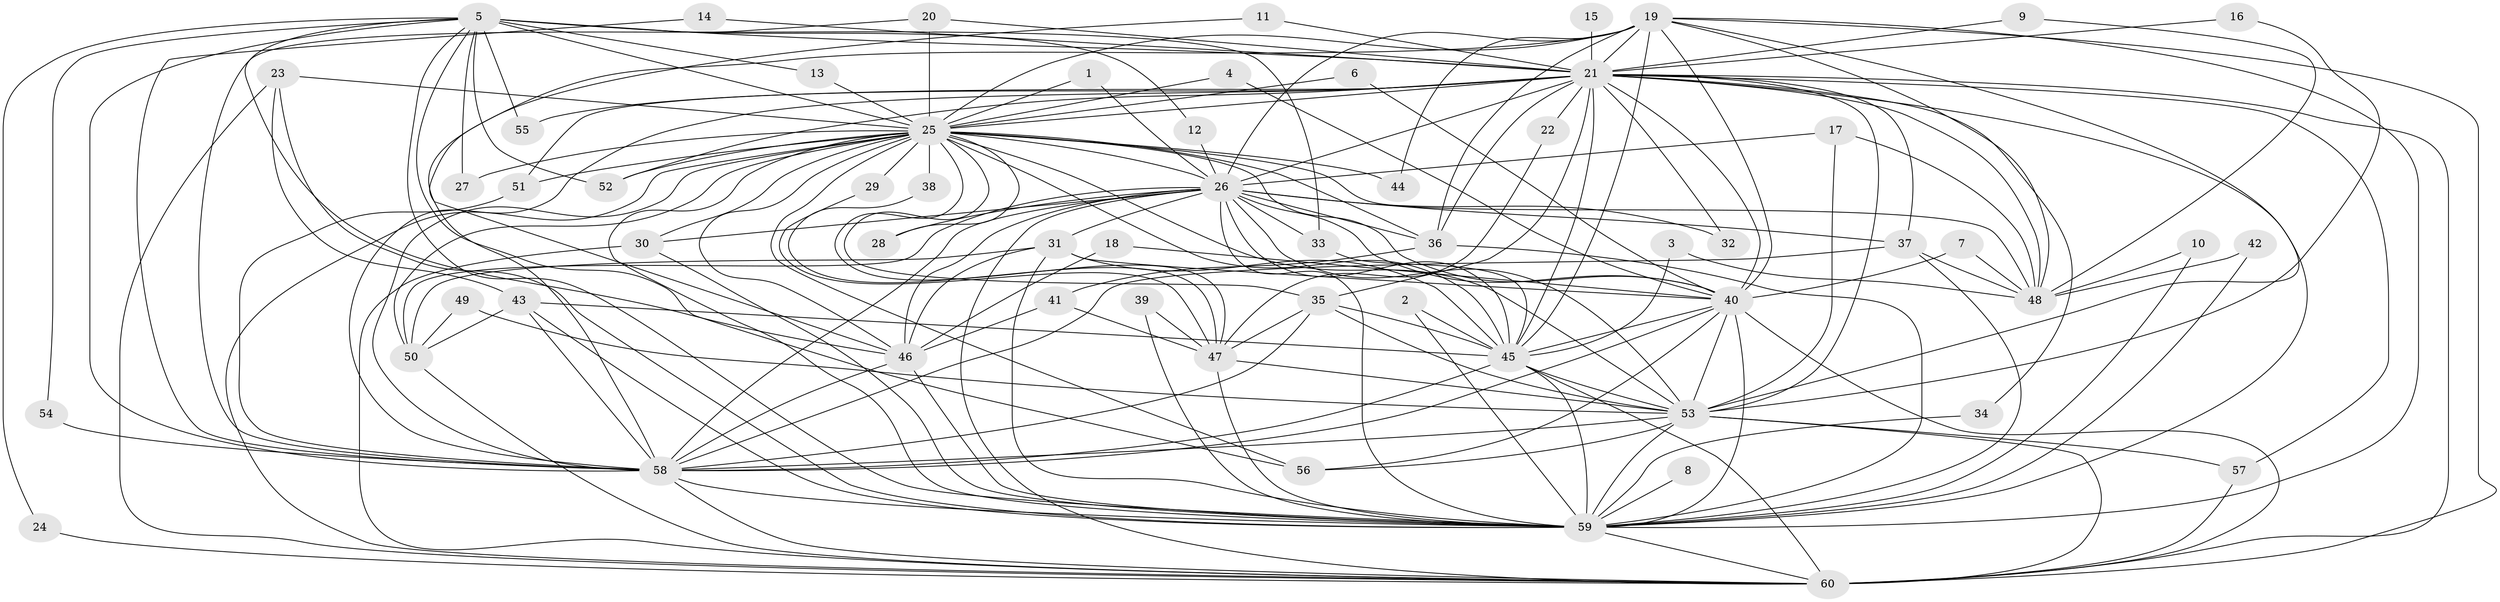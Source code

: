 // original degree distribution, {19: 0.016666666666666666, 18: 0.016666666666666666, 14: 0.008333333333333333, 13: 0.008333333333333333, 32: 0.008333333333333333, 16: 0.008333333333333333, 31: 0.008333333333333333, 35: 0.008333333333333333, 11: 0.016666666666666666, 3: 0.15, 4: 0.041666666666666664, 6: 0.041666666666666664, 5: 0.041666666666666664, 2: 0.6083333333333333, 9: 0.016666666666666666}
// Generated by graph-tools (version 1.1) at 2025/49/03/09/25 03:49:38]
// undirected, 60 vertices, 180 edges
graph export_dot {
graph [start="1"]
  node [color=gray90,style=filled];
  1;
  2;
  3;
  4;
  5;
  6;
  7;
  8;
  9;
  10;
  11;
  12;
  13;
  14;
  15;
  16;
  17;
  18;
  19;
  20;
  21;
  22;
  23;
  24;
  25;
  26;
  27;
  28;
  29;
  30;
  31;
  32;
  33;
  34;
  35;
  36;
  37;
  38;
  39;
  40;
  41;
  42;
  43;
  44;
  45;
  46;
  47;
  48;
  49;
  50;
  51;
  52;
  53;
  54;
  55;
  56;
  57;
  58;
  59;
  60;
  1 -- 25 [weight=1.0];
  1 -- 26 [weight=1.0];
  2 -- 45 [weight=1.0];
  2 -- 59 [weight=1.0];
  3 -- 45 [weight=1.0];
  3 -- 48 [weight=1.0];
  4 -- 25 [weight=1.0];
  4 -- 40 [weight=1.0];
  5 -- 12 [weight=1.0];
  5 -- 13 [weight=1.0];
  5 -- 21 [weight=2.0];
  5 -- 24 [weight=1.0];
  5 -- 25 [weight=1.0];
  5 -- 27 [weight=1.0];
  5 -- 33 [weight=1.0];
  5 -- 46 [weight=1.0];
  5 -- 52 [weight=1.0];
  5 -- 54 [weight=1.0];
  5 -- 55 [weight=1.0];
  5 -- 56 [weight=1.0];
  5 -- 58 [weight=1.0];
  5 -- 59 [weight=1.0];
  6 -- 25 [weight=1.0];
  6 -- 40 [weight=1.0];
  7 -- 40 [weight=1.0];
  7 -- 48 [weight=1.0];
  8 -- 59 [weight=1.0];
  9 -- 21 [weight=1.0];
  9 -- 48 [weight=1.0];
  10 -- 48 [weight=1.0];
  10 -- 59 [weight=1.0];
  11 -- 21 [weight=1.0];
  11 -- 46 [weight=1.0];
  12 -- 26 [weight=1.0];
  13 -- 25 [weight=1.0];
  14 -- 21 [weight=1.0];
  14 -- 58 [weight=1.0];
  15 -- 21 [weight=1.0];
  16 -- 21 [weight=1.0];
  16 -- 53 [weight=1.0];
  17 -- 26 [weight=1.0];
  17 -- 48 [weight=1.0];
  17 -- 53 [weight=1.0];
  18 -- 40 [weight=1.0];
  18 -- 46 [weight=1.0];
  19 -- 21 [weight=1.0];
  19 -- 25 [weight=1.0];
  19 -- 26 [weight=1.0];
  19 -- 36 [weight=1.0];
  19 -- 40 [weight=1.0];
  19 -- 44 [weight=1.0];
  19 -- 45 [weight=1.0];
  19 -- 48 [weight=1.0];
  19 -- 53 [weight=1.0];
  19 -- 58 [weight=1.0];
  19 -- 59 [weight=1.0];
  19 -- 60 [weight=2.0];
  20 -- 21 [weight=1.0];
  20 -- 25 [weight=1.0];
  20 -- 58 [weight=1.0];
  21 -- 22 [weight=1.0];
  21 -- 25 [weight=1.0];
  21 -- 26 [weight=1.0];
  21 -- 32 [weight=1.0];
  21 -- 34 [weight=1.0];
  21 -- 35 [weight=1.0];
  21 -- 36 [weight=1.0];
  21 -- 37 [weight=1.0];
  21 -- 40 [weight=1.0];
  21 -- 45 [weight=1.0];
  21 -- 48 [weight=1.0];
  21 -- 51 [weight=1.0];
  21 -- 52 [weight=1.0];
  21 -- 53 [weight=1.0];
  21 -- 55 [weight=1.0];
  21 -- 57 [weight=1.0];
  21 -- 58 [weight=2.0];
  21 -- 59 [weight=2.0];
  21 -- 60 [weight=1.0];
  22 -- 47 [weight=1.0];
  23 -- 25 [weight=1.0];
  23 -- 43 [weight=1.0];
  23 -- 59 [weight=1.0];
  23 -- 60 [weight=1.0];
  24 -- 60 [weight=1.0];
  25 -- 26 [weight=1.0];
  25 -- 27 [weight=1.0];
  25 -- 28 [weight=1.0];
  25 -- 29 [weight=1.0];
  25 -- 30 [weight=2.0];
  25 -- 35 [weight=1.0];
  25 -- 36 [weight=1.0];
  25 -- 38 [weight=1.0];
  25 -- 40 [weight=1.0];
  25 -- 44 [weight=1.0];
  25 -- 45 [weight=1.0];
  25 -- 46 [weight=1.0];
  25 -- 47 [weight=1.0];
  25 -- 48 [weight=1.0];
  25 -- 50 [weight=1.0];
  25 -- 51 [weight=1.0];
  25 -- 52 [weight=1.0];
  25 -- 53 [weight=1.0];
  25 -- 56 [weight=1.0];
  25 -- 58 [weight=1.0];
  25 -- 59 [weight=1.0];
  25 -- 60 [weight=1.0];
  26 -- 28 [weight=1.0];
  26 -- 30 [weight=1.0];
  26 -- 31 [weight=1.0];
  26 -- 32 [weight=1.0];
  26 -- 33 [weight=1.0];
  26 -- 36 [weight=1.0];
  26 -- 37 [weight=1.0];
  26 -- 40 [weight=1.0];
  26 -- 45 [weight=1.0];
  26 -- 46 [weight=1.0];
  26 -- 50 [weight=1.0];
  26 -- 53 [weight=1.0];
  26 -- 58 [weight=1.0];
  26 -- 59 [weight=2.0];
  26 -- 60 [weight=1.0];
  29 -- 47 [weight=1.0];
  30 -- 59 [weight=1.0];
  30 -- 60 [weight=1.0];
  31 -- 40 [weight=1.0];
  31 -- 45 [weight=1.0];
  31 -- 46 [weight=1.0];
  31 -- 50 [weight=1.0];
  31 -- 59 [weight=1.0];
  33 -- 45 [weight=1.0];
  34 -- 59 [weight=1.0];
  35 -- 45 [weight=1.0];
  35 -- 47 [weight=1.0];
  35 -- 53 [weight=1.0];
  35 -- 58 [weight=1.0];
  36 -- 41 [weight=1.0];
  36 -- 59 [weight=1.0];
  37 -- 48 [weight=2.0];
  37 -- 58 [weight=1.0];
  37 -- 59 [weight=2.0];
  38 -- 47 [weight=1.0];
  39 -- 47 [weight=1.0];
  39 -- 59 [weight=1.0];
  40 -- 45 [weight=1.0];
  40 -- 53 [weight=1.0];
  40 -- 56 [weight=1.0];
  40 -- 58 [weight=2.0];
  40 -- 59 [weight=2.0];
  40 -- 60 [weight=2.0];
  41 -- 46 [weight=1.0];
  41 -- 47 [weight=1.0];
  42 -- 48 [weight=1.0];
  42 -- 59 [weight=1.0];
  43 -- 45 [weight=2.0];
  43 -- 50 [weight=1.0];
  43 -- 58 [weight=1.0];
  43 -- 59 [weight=2.0];
  45 -- 53 [weight=1.0];
  45 -- 58 [weight=1.0];
  45 -- 59 [weight=1.0];
  45 -- 60 [weight=1.0];
  46 -- 58 [weight=1.0];
  46 -- 59 [weight=1.0];
  47 -- 53 [weight=1.0];
  47 -- 59 [weight=2.0];
  49 -- 50 [weight=1.0];
  49 -- 53 [weight=1.0];
  50 -- 60 [weight=1.0];
  51 -- 58 [weight=1.0];
  53 -- 56 [weight=1.0];
  53 -- 57 [weight=1.0];
  53 -- 58 [weight=1.0];
  53 -- 59 [weight=2.0];
  53 -- 60 [weight=2.0];
  54 -- 58 [weight=2.0];
  57 -- 60 [weight=1.0];
  58 -- 59 [weight=2.0];
  58 -- 60 [weight=1.0];
  59 -- 60 [weight=2.0];
}
